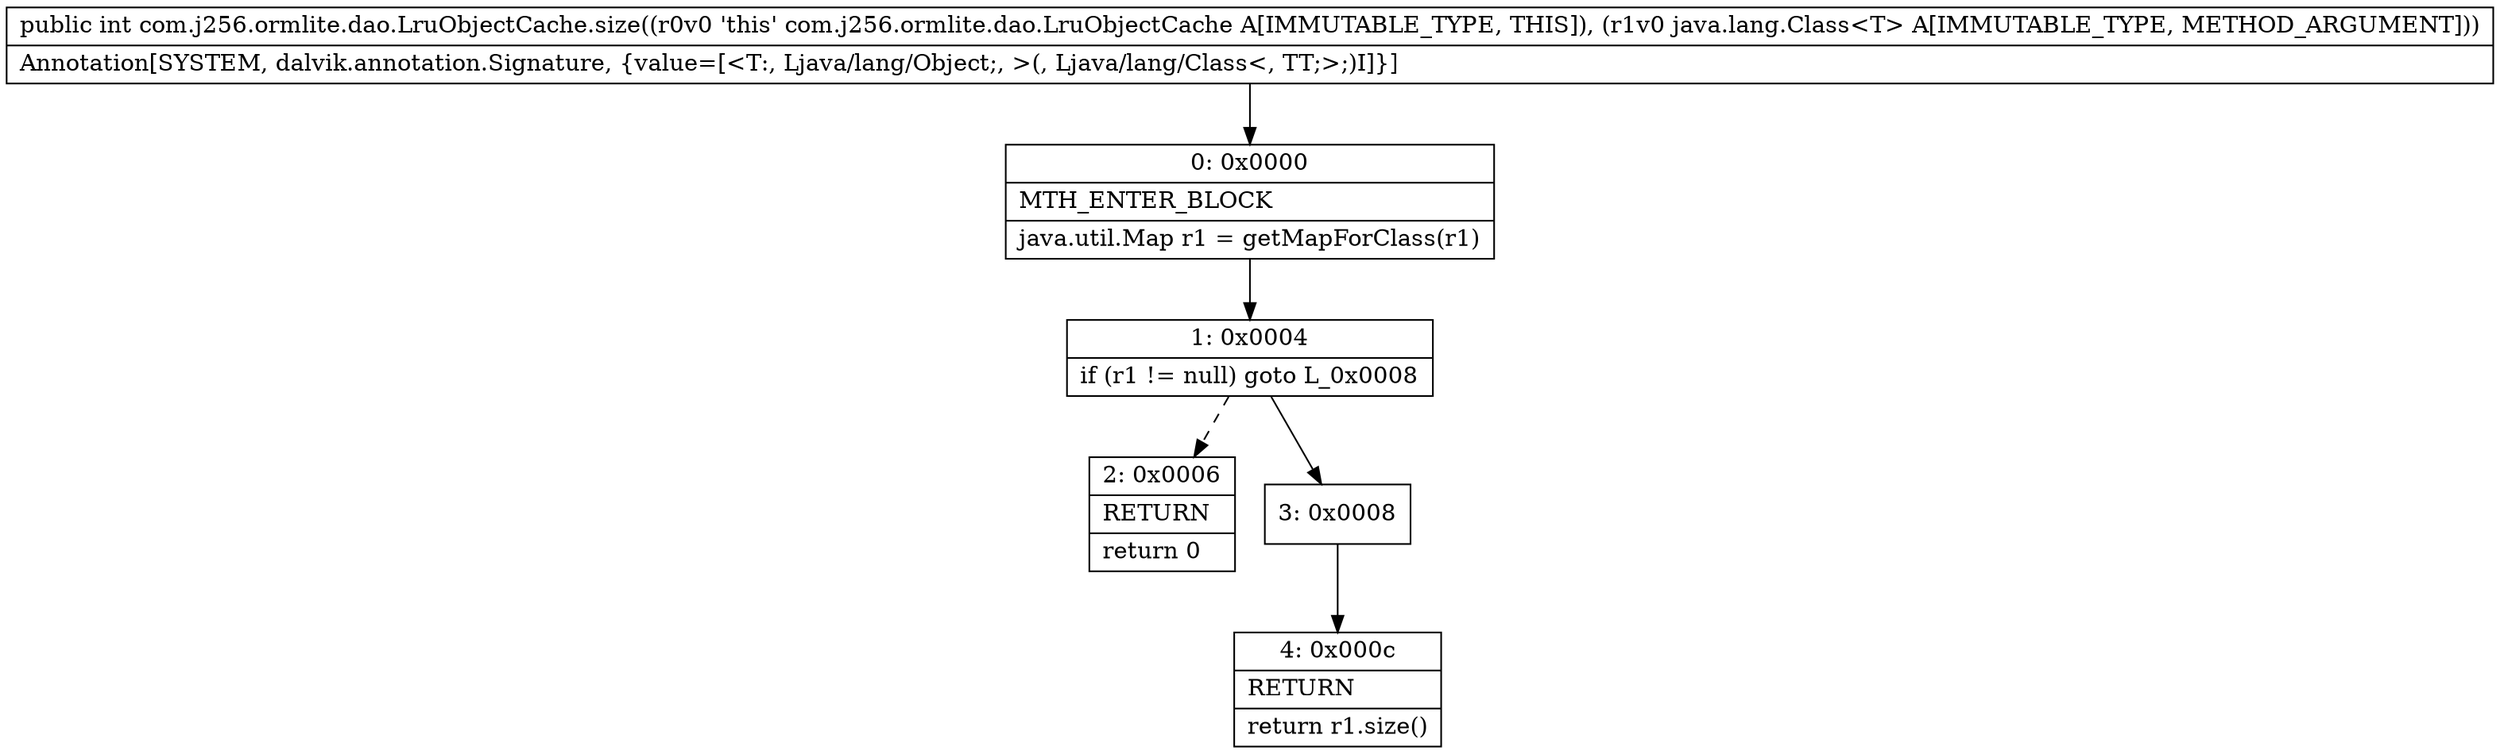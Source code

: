 digraph "CFG forcom.j256.ormlite.dao.LruObjectCache.size(Ljava\/lang\/Class;)I" {
Node_0 [shape=record,label="{0\:\ 0x0000|MTH_ENTER_BLOCK\l|java.util.Map r1 = getMapForClass(r1)\l}"];
Node_1 [shape=record,label="{1\:\ 0x0004|if (r1 != null) goto L_0x0008\l}"];
Node_2 [shape=record,label="{2\:\ 0x0006|RETURN\l|return 0\l}"];
Node_3 [shape=record,label="{3\:\ 0x0008}"];
Node_4 [shape=record,label="{4\:\ 0x000c|RETURN\l|return r1.size()\l}"];
MethodNode[shape=record,label="{public int com.j256.ormlite.dao.LruObjectCache.size((r0v0 'this' com.j256.ormlite.dao.LruObjectCache A[IMMUTABLE_TYPE, THIS]), (r1v0 java.lang.Class\<T\> A[IMMUTABLE_TYPE, METHOD_ARGUMENT]))  | Annotation[SYSTEM, dalvik.annotation.Signature, \{value=[\<T:, Ljava\/lang\/Object;, \>(, Ljava\/lang\/Class\<, TT;\>;)I]\}]\l}"];
MethodNode -> Node_0;
Node_0 -> Node_1;
Node_1 -> Node_2[style=dashed];
Node_1 -> Node_3;
Node_3 -> Node_4;
}

